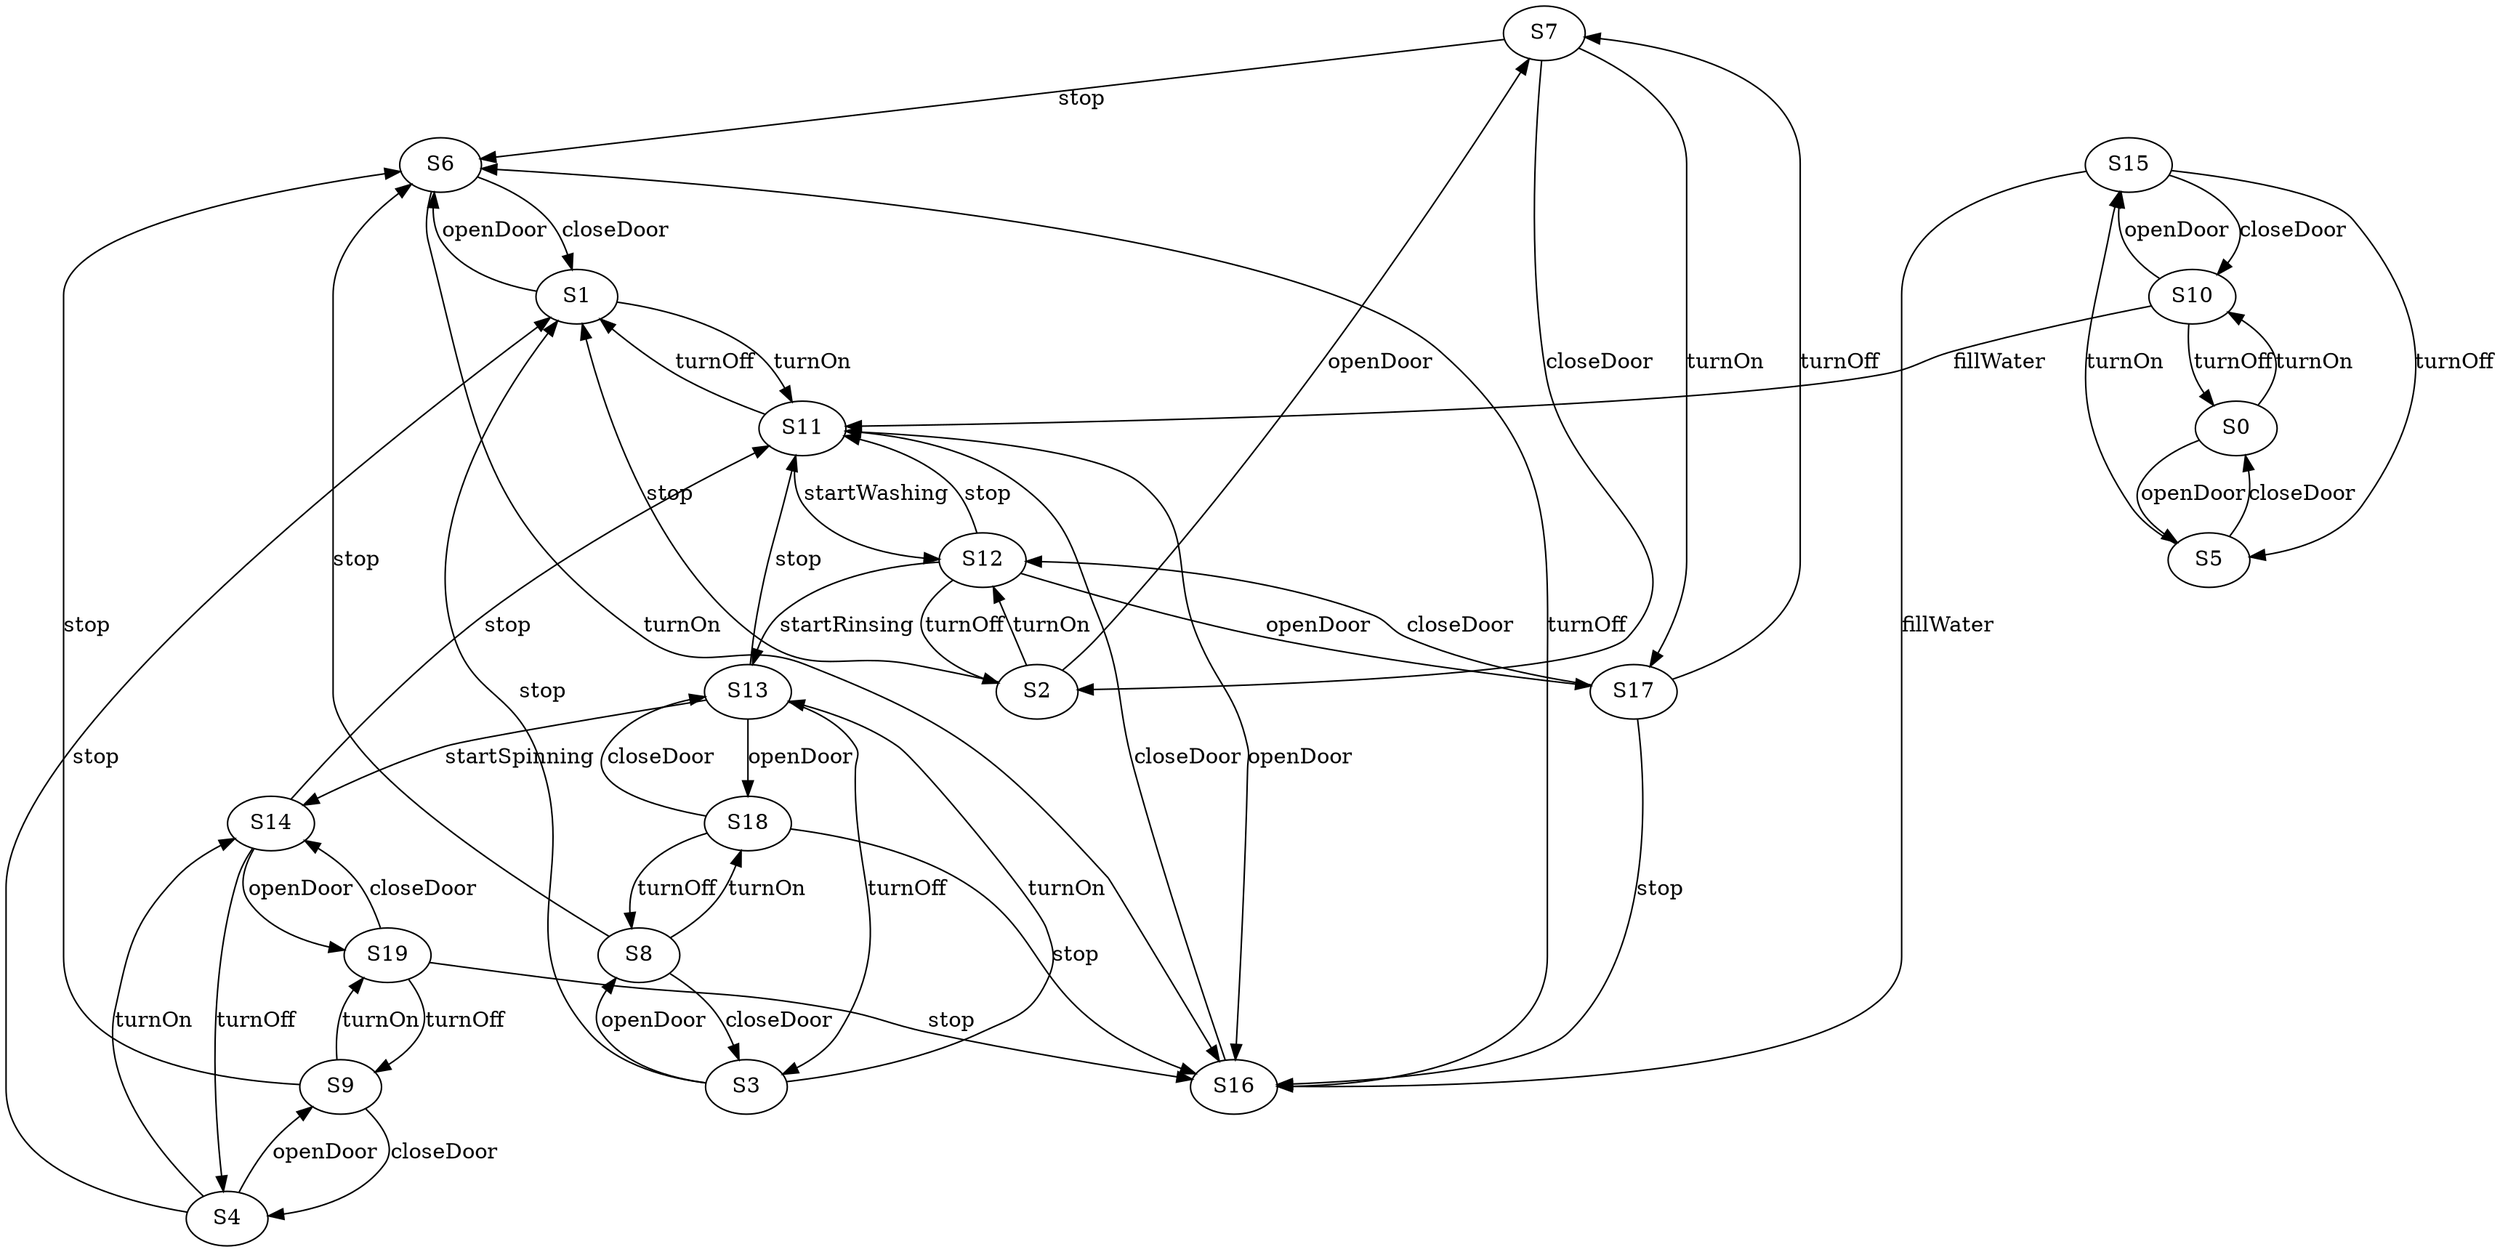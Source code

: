 digraph g {

	S7 -> S6 [label="stop"];
	S15 -> S10 [label="closeDoor"];
	S14 -> S11 [label="stop"];
	S3 -> S13 [label="turnOn"];
	S4 -> S1 [label="stop"];
	S11 -> S1 [label="turnOff"];
	S12 -> S17 [label="openDoor"];
	S11 -> S16 [label="openDoor"];
	S11 -> S12 [label="startWashing"];
	S18 -> S13 [label="closeDoor"];
	S8 -> S3 [label="closeDoor"];
	S13 -> S18 [label="openDoor"];
	S4 -> S14 [label="turnOn"];
	S6 -> S16 [label="turnOn"];
	S14 -> S4 [label="turnOff"];
	S12 -> S2 [label="turnOff"];
	S12 -> S13 [label="startRinsing"];
	S2 -> S12 [label="turnOn"];
	S3 -> S1 [label="stop"];
	S17 -> S12 [label="closeDoor"];
	S0 -> S5 [label="openDoor"];
	S18 -> S8 [label="turnOff"];
	S18 -> S16 [label="stop"];
	S7 -> S2 [label="closeDoor"];
	S1 -> S11 [label="turnOn"];
	S5 -> S15 [label="turnOn"];
	S9 -> S19 [label="turnOn"];
	S19 -> S9 [label="turnOff"];
	S7 -> S17 [label="turnOn"];
	S9 -> S4 [label="closeDoor"];
	S15 -> S16 [label="fillWater"];
	S19 -> S16 [label="stop"];
	S14 -> S19 [label="openDoor"];
	S10 -> S0 [label="turnOff"];
	S8 -> S6 [label="stop"];
	S12 -> S11 [label="stop"];
	S5 -> S0 [label="closeDoor"];
	S15 -> S5 [label="turnOff"];
	S3 -> S8 [label="openDoor"];
	S17 -> S7 [label="turnOff"];
	S0 -> S10 [label="turnOn"];
	S13 -> S14 [label="startSpinning"];
	S4 -> S9 [label="openDoor"];
	S1 -> S6 [label="openDoor"];
	S9 -> S6 [label="stop"];
	S19 -> S14 [label="closeDoor"];
	S2 -> S7 [label="openDoor"];
	S10 -> S15 [label="openDoor"];
	S10 -> S11 [label="fillWater"];
	S16 -> S11 [label="closeDoor"];
	S13 -> S3 [label="turnOff"];
	S6 -> S1 [label="closeDoor"];
	S13 -> S11 [label="stop"];
	S2 -> S1 [label="stop"];
	S17 -> S16 [label="stop"];
	S16 -> S6 [label="turnOff"];
	S8 -> S18 [label="turnOn"];

}
